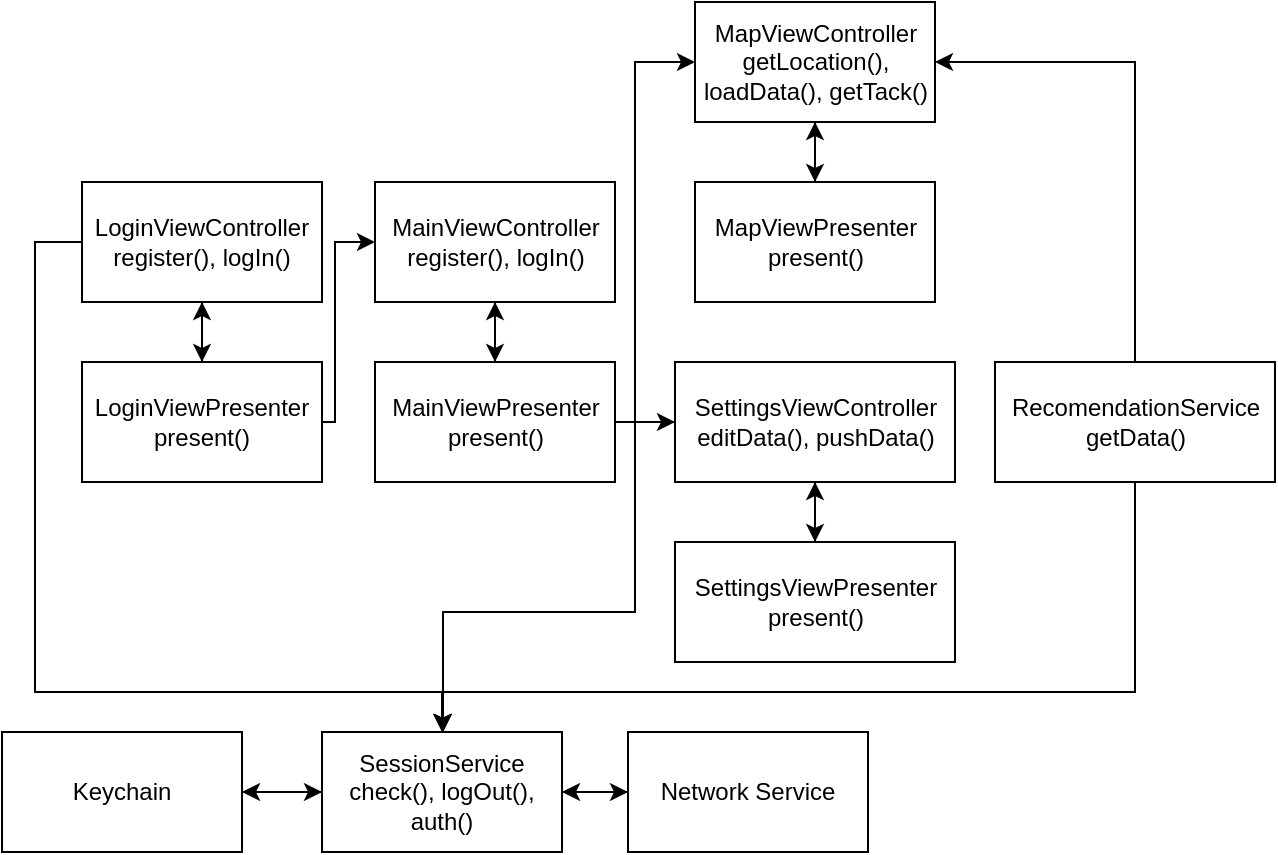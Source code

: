 <mxfile version="20.8.21" type="device"><diagram name="Страница 1" id="Qm55qiFLiZVMpwdgek3U"><mxGraphModel dx="1466" dy="1029" grid="1" gridSize="10" guides="1" tooltips="1" connect="1" arrows="1" fold="1" page="1" pageScale="1" pageWidth="827" pageHeight="1169" math="0" shadow="0"><root><mxCell id="0"/><mxCell id="1" parent="0"/><mxCell id="P3p7FsWH1wkud0NUW8i--20" style="edgeStyle=orthogonalEdgeStyle;rounded=0;orthogonalLoop=1;jettySize=auto;html=1;" edge="1" parent="1" source="P3p7FsWH1wkud0NUW8i--1" target="P3p7FsWH1wkud0NUW8i--3"><mxGeometry relative="1" as="geometry"/></mxCell><mxCell id="P3p7FsWH1wkud0NUW8i--1" value="Keychain" style="rounded=0;whiteSpace=wrap;html=1;" vertex="1" parent="1"><mxGeometry x="95" y="465" width="120" height="60" as="geometry"/></mxCell><mxCell id="P3p7FsWH1wkud0NUW8i--22" style="edgeStyle=orthogonalEdgeStyle;rounded=0;orthogonalLoop=1;jettySize=auto;html=1;" edge="1" parent="1" source="P3p7FsWH1wkud0NUW8i--2" target="P3p7FsWH1wkud0NUW8i--3"><mxGeometry relative="1" as="geometry"/></mxCell><mxCell id="P3p7FsWH1wkud0NUW8i--2" value="Network Service" style="rounded=0;whiteSpace=wrap;html=1;" vertex="1" parent="1"><mxGeometry x="408" y="465" width="120" height="60" as="geometry"/></mxCell><mxCell id="P3p7FsWH1wkud0NUW8i--19" value="" style="edgeStyle=orthogonalEdgeStyle;rounded=0;orthogonalLoop=1;jettySize=auto;html=1;" edge="1" parent="1" source="P3p7FsWH1wkud0NUW8i--3" target="P3p7FsWH1wkud0NUW8i--1"><mxGeometry relative="1" as="geometry"/></mxCell><mxCell id="P3p7FsWH1wkud0NUW8i--21" value="" style="edgeStyle=orthogonalEdgeStyle;rounded=0;orthogonalLoop=1;jettySize=auto;html=1;" edge="1" parent="1" source="P3p7FsWH1wkud0NUW8i--3" target="P3p7FsWH1wkud0NUW8i--2"><mxGeometry relative="1" as="geometry"/></mxCell><mxCell id="P3p7FsWH1wkud0NUW8i--3" value="SessionService&lt;br&gt;check(), logOut(), auth()" style="rounded=0;whiteSpace=wrap;html=1;" vertex="1" parent="1"><mxGeometry x="255" y="465" width="120" height="60" as="geometry"/></mxCell><mxCell id="P3p7FsWH1wkud0NUW8i--9" style="edgeStyle=orthogonalEdgeStyle;rounded=0;orthogonalLoop=1;jettySize=auto;html=1;entryX=0.5;entryY=0;entryDx=0;entryDy=0;" edge="1" parent="1" source="P3p7FsWH1wkud0NUW8i--6" target="P3p7FsWH1wkud0NUW8i--7"><mxGeometry relative="1" as="geometry"/></mxCell><mxCell id="P3p7FsWH1wkud0NUW8i--6" value="MapViewController&lt;br&gt;getLocation(), loadData(), getTack()" style="rounded=0;whiteSpace=wrap;html=1;" vertex="1" parent="1"><mxGeometry x="441.5" y="100" width="120" height="60" as="geometry"/></mxCell><mxCell id="P3p7FsWH1wkud0NUW8i--8" value="" style="edgeStyle=orthogonalEdgeStyle;rounded=0;orthogonalLoop=1;jettySize=auto;html=1;" edge="1" parent="1" source="P3p7FsWH1wkud0NUW8i--7" target="P3p7FsWH1wkud0NUW8i--6"><mxGeometry relative="1" as="geometry"/></mxCell><mxCell id="P3p7FsWH1wkud0NUW8i--7" value="MapViewPresenter&lt;br&gt;present()" style="rounded=0;whiteSpace=wrap;html=1;" vertex="1" parent="1"><mxGeometry x="441.5" y="190" width="120" height="60" as="geometry"/></mxCell><mxCell id="P3p7FsWH1wkud0NUW8i--13" style="edgeStyle=orthogonalEdgeStyle;rounded=0;orthogonalLoop=1;jettySize=auto;html=1;entryX=0.5;entryY=0;entryDx=0;entryDy=0;" edge="1" parent="1" source="P3p7FsWH1wkud0NUW8i--10" target="P3p7FsWH1wkud0NUW8i--11"><mxGeometry relative="1" as="geometry"/></mxCell><mxCell id="P3p7FsWH1wkud0NUW8i--30" style="edgeStyle=orthogonalEdgeStyle;rounded=0;orthogonalLoop=1;jettySize=auto;html=1;entryX=0.5;entryY=0;entryDx=0;entryDy=0;" edge="1" parent="1" source="P3p7FsWH1wkud0NUW8i--10" target="P3p7FsWH1wkud0NUW8i--3"><mxGeometry relative="1" as="geometry"><Array as="points"><mxPoint x="111.5" y="220"/><mxPoint x="111.5" y="445"/><mxPoint x="315.5" y="445"/></Array></mxGeometry></mxCell><mxCell id="P3p7FsWH1wkud0NUW8i--10" value="LoginViewController&lt;br&gt;register(), logIn()" style="rounded=0;whiteSpace=wrap;html=1;" vertex="1" parent="1"><mxGeometry x="135" y="190" width="120" height="60" as="geometry"/></mxCell><mxCell id="P3p7FsWH1wkud0NUW8i--12" value="" style="edgeStyle=orthogonalEdgeStyle;rounded=0;orthogonalLoop=1;jettySize=auto;html=1;" edge="1" parent="1" source="P3p7FsWH1wkud0NUW8i--11" target="P3p7FsWH1wkud0NUW8i--10"><mxGeometry relative="1" as="geometry"/></mxCell><mxCell id="P3p7FsWH1wkud0NUW8i--38" style="edgeStyle=orthogonalEdgeStyle;rounded=0;orthogonalLoop=1;jettySize=auto;html=1;entryX=0;entryY=0.5;entryDx=0;entryDy=0;" edge="1" parent="1" source="P3p7FsWH1wkud0NUW8i--11" target="P3p7FsWH1wkud0NUW8i--33"><mxGeometry relative="1" as="geometry"><Array as="points"><mxPoint x="261.5" y="310"/><mxPoint x="261.5" y="220"/></Array></mxGeometry></mxCell><mxCell id="P3p7FsWH1wkud0NUW8i--11" value="LoginViewPresenter&lt;br&gt;present()" style="rounded=0;whiteSpace=wrap;html=1;" vertex="1" parent="1"><mxGeometry x="135" y="280" width="120" height="60" as="geometry"/></mxCell><mxCell id="P3p7FsWH1wkud0NUW8i--23" value="" style="edgeStyle=orthogonalEdgeStyle;rounded=0;orthogonalLoop=1;jettySize=auto;html=1;" edge="1" parent="1" source="P3p7FsWH1wkud0NUW8i--15" target="P3p7FsWH1wkud0NUW8i--6"><mxGeometry relative="1" as="geometry"><Array as="points"><mxPoint x="661.5" y="130"/></Array></mxGeometry></mxCell><mxCell id="P3p7FsWH1wkud0NUW8i--41" style="edgeStyle=orthogonalEdgeStyle;rounded=0;orthogonalLoop=1;jettySize=auto;html=1;" edge="1" parent="1" source="P3p7FsWH1wkud0NUW8i--15" target="P3p7FsWH1wkud0NUW8i--3"><mxGeometry relative="1" as="geometry"><Array as="points"><mxPoint x="661.5" y="445"/><mxPoint x="315.5" y="445"/></Array></mxGeometry></mxCell><mxCell id="P3p7FsWH1wkud0NUW8i--15" value="RecomendationService&lt;br&gt;getData()" style="rounded=0;whiteSpace=wrap;html=1;" vertex="1" parent="1"><mxGeometry x="591.5" y="280" width="140" height="60" as="geometry"/></mxCell><mxCell id="P3p7FsWH1wkud0NUW8i--27" value="" style="edgeStyle=orthogonalEdgeStyle;rounded=0;orthogonalLoop=1;jettySize=auto;html=1;" edge="1" parent="1" source="P3p7FsWH1wkud0NUW8i--25" target="P3p7FsWH1wkud0NUW8i--26"><mxGeometry relative="1" as="geometry"/></mxCell><mxCell id="P3p7FsWH1wkud0NUW8i--42" style="edgeStyle=orthogonalEdgeStyle;rounded=0;orthogonalLoop=1;jettySize=auto;html=1;" edge="1" parent="1" source="P3p7FsWH1wkud0NUW8i--25" target="P3p7FsWH1wkud0NUW8i--3"><mxGeometry relative="1" as="geometry"><Array as="points"><mxPoint x="411.5" y="310"/><mxPoint x="411.5" y="405"/><mxPoint x="315.5" y="405"/></Array></mxGeometry></mxCell><mxCell id="P3p7FsWH1wkud0NUW8i--25" value="SettingsViewController&lt;br&gt;editData(), pushData()" style="rounded=0;whiteSpace=wrap;html=1;" vertex="1" parent="1"><mxGeometry x="431.5" y="280" width="140" height="60" as="geometry"/></mxCell><mxCell id="P3p7FsWH1wkud0NUW8i--28" style="edgeStyle=orthogonalEdgeStyle;rounded=0;orthogonalLoop=1;jettySize=auto;html=1;" edge="1" parent="1" source="P3p7FsWH1wkud0NUW8i--26"><mxGeometry relative="1" as="geometry"><mxPoint x="501.5" y="340" as="targetPoint"/></mxGeometry></mxCell><mxCell id="P3p7FsWH1wkud0NUW8i--26" value="SettingsViewPresenter&lt;br&gt;present()" style="rounded=0;whiteSpace=wrap;html=1;" vertex="1" parent="1"><mxGeometry x="431.5" y="370" width="140" height="60" as="geometry"/></mxCell><mxCell id="P3p7FsWH1wkud0NUW8i--32" style="edgeStyle=orthogonalEdgeStyle;rounded=0;orthogonalLoop=1;jettySize=auto;html=1;entryX=0.5;entryY=0;entryDx=0;entryDy=0;" edge="1" parent="1" source="P3p7FsWH1wkud0NUW8i--33" target="P3p7FsWH1wkud0NUW8i--35"><mxGeometry relative="1" as="geometry"/></mxCell><mxCell id="P3p7FsWH1wkud0NUW8i--33" value="MainViewController&lt;br&gt;register(), logIn()" style="rounded=0;whiteSpace=wrap;html=1;" vertex="1" parent="1"><mxGeometry x="281.5" y="190" width="120" height="60" as="geometry"/></mxCell><mxCell id="P3p7FsWH1wkud0NUW8i--34" value="" style="edgeStyle=orthogonalEdgeStyle;rounded=0;orthogonalLoop=1;jettySize=auto;html=1;" edge="1" parent="1" source="P3p7FsWH1wkud0NUW8i--35" target="P3p7FsWH1wkud0NUW8i--33"><mxGeometry relative="1" as="geometry"/></mxCell><mxCell id="P3p7FsWH1wkud0NUW8i--39" value="" style="edgeStyle=orthogonalEdgeStyle;rounded=0;orthogonalLoop=1;jettySize=auto;html=1;" edge="1" parent="1" source="P3p7FsWH1wkud0NUW8i--35" target="P3p7FsWH1wkud0NUW8i--25"><mxGeometry relative="1" as="geometry"/></mxCell><mxCell id="P3p7FsWH1wkud0NUW8i--40" style="edgeStyle=orthogonalEdgeStyle;rounded=0;orthogonalLoop=1;jettySize=auto;html=1;entryX=0;entryY=0.5;entryDx=0;entryDy=0;" edge="1" parent="1" source="P3p7FsWH1wkud0NUW8i--35" target="P3p7FsWH1wkud0NUW8i--6"><mxGeometry relative="1" as="geometry"><Array as="points"><mxPoint x="411.5" y="310"/><mxPoint x="411.5" y="130"/></Array></mxGeometry></mxCell><mxCell id="P3p7FsWH1wkud0NUW8i--35" value="MainViewPresenter&lt;br&gt;present()" style="rounded=0;whiteSpace=wrap;html=1;" vertex="1" parent="1"><mxGeometry x="281.5" y="280" width="120" height="60" as="geometry"/></mxCell></root></mxGraphModel></diagram></mxfile>